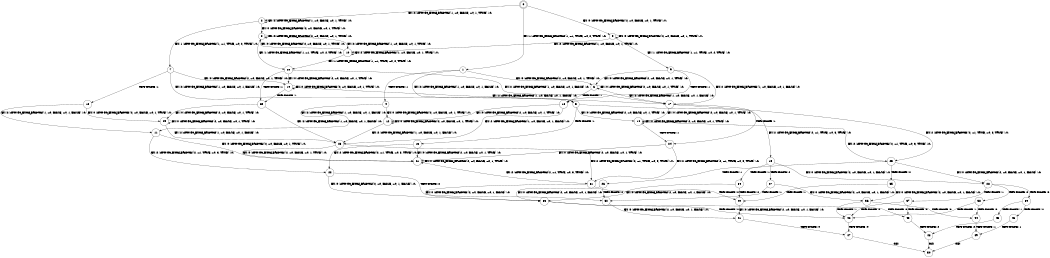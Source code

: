 digraph BCG {
size = "7, 10.5";
center = TRUE;
node [shape = circle];
0 [peripheries = 2];
0 -> 1 [label = "EX !1 !ATOMIC_EXCH_BRANCH (1, +1, TRUE, +0, 2, TRUE) !:0:"];
0 -> 2 [label = "EX !2 !ATOMIC_EXCH_BRANCH (1, +0, FALSE, +0, 1, TRUE) !:0:"];
0 -> 3 [label = "EX !0 !ATOMIC_EXCH_BRANCH (2, +0, FALSE, +0, 1, TRUE) !:0:"];
1 -> 4 [label = "TERMINATE !1"];
1 -> 5 [label = "EX !2 !ATOMIC_EXCH_BRANCH (1, +0, FALSE, +0, 1, FALSE) !:0:"];
1 -> 6 [label = "EX !0 !ATOMIC_EXCH_BRANCH (2, +0, FALSE, +0, 1, TRUE) !:0:"];
2 -> 7 [label = "EX !1 !ATOMIC_EXCH_BRANCH (1, +1, TRUE, +0, 2, TRUE) !:0:"];
2 -> 8 [label = "EX !0 !ATOMIC_EXCH_BRANCH (2, +0, FALSE, +0, 1, TRUE) !:0:"];
2 -> 2 [label = "EX !2 !ATOMIC_EXCH_BRANCH (1, +0, FALSE, +0, 1, TRUE) !:0:"];
3 -> 9 [label = "EX !1 !ATOMIC_EXCH_BRANCH (1, +1, TRUE, +0, 2, TRUE) !:0:"];
3 -> 10 [label = "EX !2 !ATOMIC_EXCH_BRANCH (1, +0, FALSE, +0, 1, TRUE) !:0:"];
3 -> 3 [label = "EX !0 !ATOMIC_EXCH_BRANCH (2, +0, FALSE, +0, 1, TRUE) !:0:"];
4 -> 11 [label = "EX !2 !ATOMIC_EXCH_BRANCH (1, +0, FALSE, +0, 1, FALSE) !:0:"];
4 -> 12 [label = "EX !0 !ATOMIC_EXCH_BRANCH (2, +0, FALSE, +0, 1, TRUE) !:0:"];
5 -> 13 [label = "TERMINATE !1"];
5 -> 14 [label = "EX !0 !ATOMIC_EXCH_BRANCH (2, +0, FALSE, +0, 1, TRUE) !:0:"];
5 -> 15 [label = "EX !2 !ATOMIC_EXCH_BRANCH (2, +1, TRUE, +0, 3, TRUE) !:0:"];
6 -> 16 [label = "TERMINATE !1"];
6 -> 17 [label = "EX !2 !ATOMIC_EXCH_BRANCH (1, +0, FALSE, +0, 1, FALSE) !:0:"];
6 -> 6 [label = "EX !0 !ATOMIC_EXCH_BRANCH (2, +0, FALSE, +0, 1, TRUE) !:0:"];
7 -> 18 [label = "TERMINATE !1"];
7 -> 19 [label = "EX !0 !ATOMIC_EXCH_BRANCH (2, +0, FALSE, +0, 1, TRUE) !:0:"];
7 -> 5 [label = "EX !2 !ATOMIC_EXCH_BRANCH (1, +0, FALSE, +0, 1, FALSE) !:0:"];
8 -> 20 [label = "EX !1 !ATOMIC_EXCH_BRANCH (1, +1, TRUE, +0, 2, TRUE) !:0:"];
8 -> 10 [label = "EX !2 !ATOMIC_EXCH_BRANCH (1, +0, FALSE, +0, 1, TRUE) !:0:"];
8 -> 8 [label = "EX !0 !ATOMIC_EXCH_BRANCH (2, +0, FALSE, +0, 1, TRUE) !:0:"];
9 -> 16 [label = "TERMINATE !1"];
9 -> 17 [label = "EX !2 !ATOMIC_EXCH_BRANCH (1, +0, FALSE, +0, 1, FALSE) !:0:"];
9 -> 6 [label = "EX !0 !ATOMIC_EXCH_BRANCH (2, +0, FALSE, +0, 1, TRUE) !:0:"];
10 -> 20 [label = "EX !1 !ATOMIC_EXCH_BRANCH (1, +1, TRUE, +0, 2, TRUE) !:0:"];
10 -> 10 [label = "EX !2 !ATOMIC_EXCH_BRANCH (1, +0, FALSE, +0, 1, TRUE) !:0:"];
10 -> 8 [label = "EX !0 !ATOMIC_EXCH_BRANCH (2, +0, FALSE, +0, 1, TRUE) !:0:"];
11 -> 21 [label = "EX !0 !ATOMIC_EXCH_BRANCH (2, +0, FALSE, +0, 1, TRUE) !:0:"];
11 -> 22 [label = "EX !2 !ATOMIC_EXCH_BRANCH (2, +1, TRUE, +0, 3, TRUE) !:0:"];
12 -> 23 [label = "EX !2 !ATOMIC_EXCH_BRANCH (1, +0, FALSE, +0, 1, FALSE) !:0:"];
12 -> 12 [label = "EX !0 !ATOMIC_EXCH_BRANCH (2, +0, FALSE, +0, 1, TRUE) !:0:"];
13 -> 21 [label = "EX !0 !ATOMIC_EXCH_BRANCH (2, +0, FALSE, +0, 1, TRUE) !:0:"];
13 -> 22 [label = "EX !2 !ATOMIC_EXCH_BRANCH (2, +1, TRUE, +0, 3, TRUE) !:0:"];
14 -> 24 [label = "TERMINATE !1"];
14 -> 25 [label = "EX !2 !ATOMIC_EXCH_BRANCH (2, +1, TRUE, +0, 3, TRUE) !:0:"];
14 -> 14 [label = "EX !0 !ATOMIC_EXCH_BRANCH (2, +0, FALSE, +0, 1, TRUE) !:0:"];
15 -> 26 [label = "TERMINATE !1"];
15 -> 27 [label = "TERMINATE !2"];
15 -> 28 [label = "EX !0 !ATOMIC_EXCH_BRANCH (2, +0, FALSE, +0, 1, FALSE) !:0:"];
16 -> 23 [label = "EX !2 !ATOMIC_EXCH_BRANCH (1, +0, FALSE, +0, 1, FALSE) !:0:"];
16 -> 12 [label = "EX !0 !ATOMIC_EXCH_BRANCH (2, +0, FALSE, +0, 1, TRUE) !:0:"];
17 -> 24 [label = "TERMINATE !1"];
17 -> 25 [label = "EX !2 !ATOMIC_EXCH_BRANCH (2, +1, TRUE, +0, 3, TRUE) !:0:"];
17 -> 14 [label = "EX !0 !ATOMIC_EXCH_BRANCH (2, +0, FALSE, +0, 1, TRUE) !:0:"];
18 -> 29 [label = "EX !0 !ATOMIC_EXCH_BRANCH (2, +0, FALSE, +0, 1, TRUE) !:0:"];
18 -> 11 [label = "EX !2 !ATOMIC_EXCH_BRANCH (1, +0, FALSE, +0, 1, FALSE) !:0:"];
19 -> 30 [label = "TERMINATE !1"];
19 -> 17 [label = "EX !2 !ATOMIC_EXCH_BRANCH (1, +0, FALSE, +0, 1, FALSE) !:0:"];
19 -> 19 [label = "EX !0 !ATOMIC_EXCH_BRANCH (2, +0, FALSE, +0, 1, TRUE) !:0:"];
20 -> 30 [label = "TERMINATE !1"];
20 -> 17 [label = "EX !2 !ATOMIC_EXCH_BRANCH (1, +0, FALSE, +0, 1, FALSE) !:0:"];
20 -> 19 [label = "EX !0 !ATOMIC_EXCH_BRANCH (2, +0, FALSE, +0, 1, TRUE) !:0:"];
21 -> 31 [label = "EX !2 !ATOMIC_EXCH_BRANCH (2, +1, TRUE, +0, 3, TRUE) !:0:"];
21 -> 21 [label = "EX !0 !ATOMIC_EXCH_BRANCH (2, +0, FALSE, +0, 1, TRUE) !:0:"];
22 -> 32 [label = "TERMINATE !2"];
22 -> 33 [label = "EX !0 !ATOMIC_EXCH_BRANCH (2, +0, FALSE, +0, 1, FALSE) !:0:"];
23 -> 31 [label = "EX !2 !ATOMIC_EXCH_BRANCH (2, +1, TRUE, +0, 3, TRUE) !:0:"];
23 -> 21 [label = "EX !0 !ATOMIC_EXCH_BRANCH (2, +0, FALSE, +0, 1, TRUE) !:0:"];
24 -> 31 [label = "EX !2 !ATOMIC_EXCH_BRANCH (2, +1, TRUE, +0, 3, TRUE) !:0:"];
24 -> 21 [label = "EX !0 !ATOMIC_EXCH_BRANCH (2, +0, FALSE, +0, 1, TRUE) !:0:"];
25 -> 34 [label = "TERMINATE !1"];
25 -> 35 [label = "TERMINATE !2"];
25 -> 28 [label = "EX !0 !ATOMIC_EXCH_BRANCH (2, +0, FALSE, +0, 1, FALSE) !:0:"];
26 -> 32 [label = "TERMINATE !2"];
26 -> 33 [label = "EX !0 !ATOMIC_EXCH_BRANCH (2, +0, FALSE, +0, 1, FALSE) !:0:"];
27 -> 32 [label = "TERMINATE !1"];
27 -> 36 [label = "EX !0 !ATOMIC_EXCH_BRANCH (2, +0, FALSE, +0, 1, FALSE) !:0:"];
28 -> 37 [label = "TERMINATE !1"];
28 -> 38 [label = "TERMINATE !2"];
28 -> 39 [label = "TERMINATE !0"];
29 -> 23 [label = "EX !2 !ATOMIC_EXCH_BRANCH (1, +0, FALSE, +0, 1, FALSE) !:0:"];
29 -> 29 [label = "EX !0 !ATOMIC_EXCH_BRANCH (2, +0, FALSE, +0, 1, TRUE) !:0:"];
30 -> 23 [label = "EX !2 !ATOMIC_EXCH_BRANCH (1, +0, FALSE, +0, 1, FALSE) !:0:"];
30 -> 29 [label = "EX !0 !ATOMIC_EXCH_BRANCH (2, +0, FALSE, +0, 1, TRUE) !:0:"];
31 -> 40 [label = "TERMINATE !2"];
31 -> 33 [label = "EX !0 !ATOMIC_EXCH_BRANCH (2, +0, FALSE, +0, 1, FALSE) !:0:"];
32 -> 41 [label = "EX !0 !ATOMIC_EXCH_BRANCH (2, +0, FALSE, +0, 1, FALSE) !:0:"];
33 -> 42 [label = "TERMINATE !2"];
33 -> 43 [label = "TERMINATE !0"];
34 -> 40 [label = "TERMINATE !2"];
34 -> 33 [label = "EX !0 !ATOMIC_EXCH_BRANCH (2, +0, FALSE, +0, 1, FALSE) !:0:"];
35 -> 40 [label = "TERMINATE !1"];
35 -> 36 [label = "EX !0 !ATOMIC_EXCH_BRANCH (2, +0, FALSE, +0, 1, FALSE) !:0:"];
36 -> 42 [label = "TERMINATE !1"];
36 -> 44 [label = "TERMINATE !0"];
37 -> 42 [label = "TERMINATE !2"];
37 -> 43 [label = "TERMINATE !0"];
38 -> 42 [label = "TERMINATE !1"];
38 -> 44 [label = "TERMINATE !0"];
39 -> 45 [label = "TERMINATE !1"];
39 -> 46 [label = "TERMINATE !2"];
40 -> 41 [label = "EX !0 !ATOMIC_EXCH_BRANCH (2, +0, FALSE, +0, 1, FALSE) !:0:"];
41 -> 47 [label = "TERMINATE !0"];
42 -> 47 [label = "TERMINATE !0"];
43 -> 48 [label = "TERMINATE !2"];
44 -> 49 [label = "TERMINATE !1"];
45 -> 48 [label = "TERMINATE !2"];
46 -> 49 [label = "TERMINATE !1"];
47 -> 50 [label = "exit"];
48 -> 50 [label = "exit"];
49 -> 50 [label = "exit"];
}
